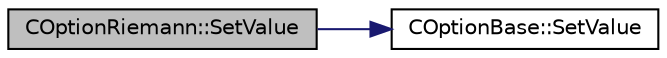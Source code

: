 digraph "COptionRiemann::SetValue"
{
 // LATEX_PDF_SIZE
  edge [fontname="Helvetica",fontsize="10",labelfontname="Helvetica",labelfontsize="10"];
  node [fontname="Helvetica",fontsize="10",shape=record];
  rankdir="LR";
  Node1 [label="COptionRiemann::SetValue",height=0.2,width=0.4,color="black", fillcolor="grey75", style="filled", fontcolor="black",tooltip=" "];
  Node1 -> Node2 [color="midnightblue",fontsize="10",style="solid",fontname="Helvetica"];
  Node2 [label="COptionBase::SetValue",height=0.2,width=0.4,color="black", fillcolor="white", style="filled",URL="$classCOptionBase.html#af1fdb6f6d4b9217832b93fade86ba592",tooltip=" "];
}
